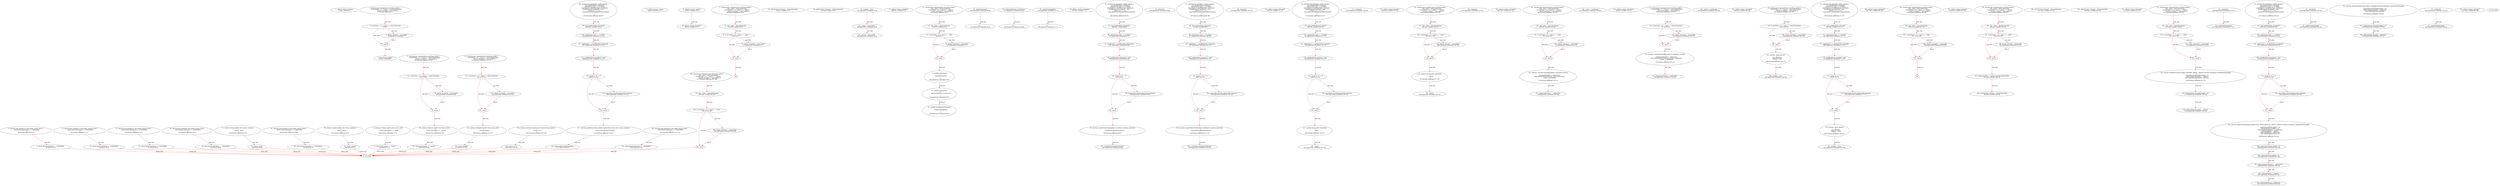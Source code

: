 digraph  {
13 [label="3_ address winner_tmstmp2;\n13-new_variable-4-4", method="", type_label=new_variable];
17 [label="4_ function play_tmstmp2(uint startTime) public {\n	if (startTime + (5 * 1 days) == block.timestamp){\n		winner_tmstmp2 = msg.sender;}}\n17-function_definition-5-7", method="play_tmstmp2(uint startTime)", type_label=function_definition];
25 [label="5_ if_startTime + (5 * 1 days) == block.timestamp\n25-if-6-7", method="play_tmstmp2(uint startTime)", type_label=if];
1428 [label="5_ end_if", method="play_tmstmp2(uint startTime)", type_label=end_if];
38 [label="6_ winner_tmstmp2 = msg.sender;\n38-expression_statement-7-7", method="play_tmstmp2(uint startTime)", type_label=expression_statement];
44 [label="7_ bool private stopped;\n44-new_variable-8-8", method="", type_label=new_variable];
49 [label="8_ function bug_tmstmp17() view public returns (bool) {\n    return block.timestamp >= 1546300800;\n  }\n49-function_definition-9-11", method="bug_tmstmp17()", type_label=function_definition];
58 [label="9_ return block.timestamp >= 1546300800;\n58-return-10-10", method="bug_tmstmp17()", type_label=return];
64 [label="11_ address private _owner;\n64-new_variable-12-12", method="", type_label=new_variable];
69 [label="12_ function bug_tmstmp37() view public returns (bool) {\n    return block.timestamp >= 1546300800;\n  }\n69-function_definition-13-15", method="bug_tmstmp37()", type_label=function_definition];
78 [label="13_ return block.timestamp >= 1546300800;\n78-return-14-14", method="bug_tmstmp37()", type_label=return];
84 [label="15_ address private _master;\n84-new_variable-16-16", method="", type_label=new_variable];
89 [label="16_ address winner_tmstmp31;\n89-new_variable-17-17", method="", type_label=new_variable];
93 [label="17_ function play_tmstmp31(uint startTime) public {\n	uint _vtime = block.timestamp;\n	if (startTime + (5 * 1 days) == _vtime){\n		winner_tmstmp31 = msg.sender;}}\n93-function_definition-18-21", method="play_tmstmp31(uint startTime)", type_label=function_definition];
101 [label="18_ uint _vtime = block.timestamp;\n101-new_variable-19-19", method="play_tmstmp31(uint startTime)", type_label=new_variable];
109 [label="19_ if_startTime + (5 * 1 days) == _vtime\n109-if-20-21", method="play_tmstmp31(uint startTime)", type_label=if];
1512 [label="19_ end_if", method="play_tmstmp31(uint startTime)", type_label=end_if];
120 [label="20_ winner_tmstmp31 = msg.sender;\n120-expression_statement-21-21", method="play_tmstmp31(uint startTime)", type_label=expression_statement];
128 [label="22_ function bug_tmstmp13() view public returns (bool) {\n    return block.timestamp >= 1546300800;\n  }\n128-function_definition-23-25", method="bug_tmstmp13()", type_label=function_definition];
137 [label="23_ return block.timestamp >= 1546300800;\n137-return-24-24", method="bug_tmstmp13()", type_label=return];
145 [label="26_ uint256 bugv_tmstmp5 = block.timestamp;\n145-new_variable-27-27", method="", type_label=new_variable];
162 [label="28_ uint256 bugv_tmstmp1 = block.timestamp;\n162-new_variable-29-29", method="", type_label=new_variable];
181 [label="32_ stopped = false;\n181-expression_statement-33-33", method="", type_label=expression_statement];
186 [label="33_ _owner = msg.sender;\n186-expression_statement-34-34", method="", type_label=expression_statement];
192 [label="34_ _master = msg.sender;\n192-expression_statement-35-35", method="", type_label=expression_statement];
214 [label="38_ function bug_tmstmp9() view public returns (bool) {\n    return block.timestamp >= 1546300800;\n  }\n214-function_definition-39-41", method="bug_tmstmp9()", type_label=function_definition];
223 [label="39_ return block.timestamp >= 1546300800;\n223-return-40-40", method="bug_tmstmp9()", type_label=return];
229 [label="41_ function owner() public view returns (address)\n    {\n        return _owner;\n    }\n229-function_definition-42-45", method="owner()", type_label=function_definition];
238 [label="43_ return _owner;\n238-return-44-44", method="owner()", type_label=return];
240 [label="45_ function bug_tmstmp25() view public returns (bool) {\n    return block.timestamp >= 1546300800;\n  }\n240-function_definition-46-48", method="bug_tmstmp25()", type_label=function_definition];
249 [label="46_ return block.timestamp >= 1546300800;\n249-return-47-47", method="bug_tmstmp25()", type_label=return];
255 [label="48_ function master() public view returns (address)\n    {\n        return _master;\n    }\n255-function_definition-49-52", method="master()", type_label=function_definition];
264 [label="50_ return _master;\n264-return-51-51", method="master()", type_label=return];
266 [label="52_ address winner_tmstmp19;\n266-new_variable-53-53", method="", type_label=new_variable];
270 [label="53_ function play_tmstmp19(uint startTime) public {\n	uint _vtime = block.timestamp;\n	if (startTime + (5 * 1 days) == _vtime){\n		winner_tmstmp19 = msg.sender;}}\n270-function_definition-54-57", method="play_tmstmp19(uint startTime)", type_label=function_definition];
278 [label="54_ uint _vtime = block.timestamp;\n278-new_variable-55-55", method="play_tmstmp19(uint startTime)", type_label=new_variable];
286 [label="55_ if_startTime + (5 * 1 days) == _vtime\n286-if-56-57", method="play_tmstmp19(uint startTime)", type_label=if];
1689 [label="55_ end_if", method="play_tmstmp19(uint startTime)", type_label=end_if];
297 [label="56_ winner_tmstmp19 = msg.sender;\n297-expression_statement-57-57", method="play_tmstmp19(uint startTime)", type_label=expression_statement];
303 [label="57_ modifier onlyOwner()\n    {\n        require(isOwner());\n        _;\n    }\n303-expression_statement-58-62", method="", type_label=expression_statement];
306 [label="59_ require(isOwner());\n306-expression_statement-60-60", method="", type_label=expression_statement];
312 [label="60_ _;\n312-expression_statement-61-61", method="", type_label=expression_statement];
314 [label="62_ modifier onlyMaster()\n    {\n        require(isMaster() || isOwner());\n        _;\n    }\n314-expression_statement-63-67", method="", type_label=expression_statement];
317 [label="64_ require(isMaster() || isOwner());\n317-expression_statement-65-65", method="", type_label=expression_statement];
326 [label="65_ _;\n326-expression_statement-66-66", method="", type_label=expression_statement];
328 [label="67_ modifier onlyWhenNotStopped()\n    {\n        require(!isStopped());\n        _;\n    }\n328-expression_statement-68-72", method="", type_label=expression_statement];
331 [label="69_ require(!isStopped());\n331-expression_statement-70-70", method="", type_label=expression_statement];
338 [label="70_ _;\n338-expression_statement-71-71", method="", type_label=expression_statement];
340 [label="72_ function isOwner() public view returns (bool)\n    {\n        return msg.sender == _owner;\n    }\n340-function_definition-73-76", method="isOwner()", type_label=function_definition];
349 [label="74_ return msg.sender == _owner;\n349-return-75-75", method="isOwner()", type_label=return];
355 [label="76_ address winner_tmstmp26;\n355-new_variable-77-77", method="", type_label=new_variable];
359 [label="77_ function play_tmstmp26(uint startTime) public {\n	if (startTime + (5 * 1 days) == block.timestamp){\n		winner_tmstmp26 = msg.sender;}}\n359-function_definition-78-80", method="play_tmstmp26(uint startTime)", type_label=function_definition];
367 [label="78_ if_startTime + (5 * 1 days) == block.timestamp\n367-if-79-80", method="play_tmstmp26(uint startTime)", type_label=if];
1770 [label="78_ end_if", method="play_tmstmp26(uint startTime)", type_label=end_if];
380 [label="79_ winner_tmstmp26 = msg.sender;\n380-expression_statement-80-80", method="play_tmstmp26(uint startTime)", type_label=expression_statement];
386 [label="80_ function isMaster() public view returns (bool)\n    {\n        return msg.sender == _master;\n    }\n386-function_definition-81-84", method="isMaster()", type_label=function_definition];
395 [label="82_ return msg.sender == _master;\n395-return-83-83", method="isMaster()", type_label=return];
401 [label="84_ function bug_tmstmp20 () public payable {\n	uint pastBlockTime_tmstmp20;  \n	require(msg.value == 10 ether);  \n        require(now != pastBlockTime_tmstmp20);  \n        pastBlockTime_tmstmp20 = now;        \n        if(now % 15 == 0) {  \n            msg.sender.transfer(address(this).balance);\n        }\n    }\n401-function_definition-85-93", method="bug_tmstmp20()", type_label=function_definition];
406 [label="85_ uint pastBlockTime_tmstmp20;\n406-new_variable-86-86", method="bug_tmstmp20()", type_label=new_variable];
411 [label="86_ require(msg.value == 10 ether);\n411-expression_statement-87-87", method="bug_tmstmp20()", type_label=expression_statement];
421 [label="87_ require(now != pastBlockTime_tmstmp20);\n421-expression_statement-88-88", method="bug_tmstmp20()", type_label=expression_statement];
428 [label="88_ pastBlockTime_tmstmp20 = now;\n428-expression_statement-89-89", method="bug_tmstmp20()", type_label=expression_statement];
432 [label="89_ if_now % 15 == 0\n432-if-90-92", method="bug_tmstmp20()", type_label=if];
1835 [label="89_ end_if", method="bug_tmstmp20()", type_label=end_if];
439 [label="90_ msg.sender.transfer(address(this).balance);\n439-expression_statement-91-91", method="bug_tmstmp20()", type_label=expression_statement];
452 [label="93_ function transferOwnership(address newOwner) external onlyOwner\n    {\n        _transferOwnership(newOwner);\n    }\n452-function_definition-94-97", method="transferOwnership(address newOwner)", type_label=function_definition];
459 [label="93_ onlyOwner\n459-expression_statement-94-94", method="transferOwnership(address newOwner)", type_label=expression_statement];
462 [label="95_ _transferOwnership(newOwner);\n462-expression_statement-96-96", method="transferOwnership(address newOwner)", type_label=expression_statement];
467 [label="97_ function bug_tmstmp32 () public payable {\n	uint pastBlockTime_tmstmp32;  \n	require(msg.value == 10 ether);  \n        require(now != pastBlockTime_tmstmp32);  \n        pastBlockTime_tmstmp32 = now;        \n        if(now % 15 == 0) {  \n            msg.sender.transfer(address(this).balance);\n        }\n    }\n467-function_definition-98-106", method="bug_tmstmp32()", type_label=function_definition];
472 [label="98_ uint pastBlockTime_tmstmp32;\n472-new_variable-99-99", method="bug_tmstmp32()", type_label=new_variable];
477 [label="99_ require(msg.value == 10 ether);\n477-expression_statement-100-100", method="bug_tmstmp32()", type_label=expression_statement];
487 [label="100_ require(now != pastBlockTime_tmstmp32);\n487-expression_statement-101-101", method="bug_tmstmp32()", type_label=expression_statement];
494 [label="101_ pastBlockTime_tmstmp32 = now;\n494-expression_statement-102-102", method="bug_tmstmp32()", type_label=expression_statement];
498 [label="102_ if_now % 15 == 0\n498-if-103-105", method="bug_tmstmp32()", type_label=if];
1901 [label="102_ end_if", method="bug_tmstmp32()", type_label=end_if];
505 [label="103_ msg.sender.transfer(address(this).balance);\n505-expression_statement-104-104", method="bug_tmstmp32()", type_label=expression_statement];
518 [label="106_ function transferMasterRole(address newMaster) external onlyOwner\n    {\n        _transferMasterRole(newMaster);\n    }\n518-function_definition-107-110", method="transferMasterRole(address newMaster)", type_label=function_definition];
525 [label="106_ onlyOwner\n525-expression_statement-107-107", method="transferMasterRole(address newMaster)", type_label=expression_statement];
528 [label="108_ _transferMasterRole(newMaster);\n528-expression_statement-109-109", method="transferMasterRole(address newMaster)", type_label=expression_statement];
533 [label="110_ address winner_tmstmp38;\n533-new_variable-111-111", method="", type_label=new_variable];
537 [label="111_ function play_tmstmp38(uint startTime) public {\n	if (startTime + (5 * 1 days) == block.timestamp){\n		winner_tmstmp38 = msg.sender;}}\n537-function_definition-112-114", method="play_tmstmp38(uint startTime)", type_label=function_definition];
545 [label="112_ if_startTime + (5 * 1 days) == block.timestamp\n545-if-113-114", method="play_tmstmp38(uint startTime)", type_label=if];
1948 [label="112_ end_if", method="play_tmstmp38(uint startTime)", type_label=end_if];
558 [label="113_ winner_tmstmp38 = msg.sender;\n558-expression_statement-114-114", method="play_tmstmp38(uint startTime)", type_label=expression_statement];
564 [label="114_ function isStopped() public view returns (bool)\n    {\n        return stopped;\n    }\n564-function_definition-115-118", method="isStopped()", type_label=function_definition];
573 [label="116_ return stopped;\n573-return-117-117", method="isStopped()", type_label=return];
575 [label="118_ function bug_tmstmp4 () public payable {\n	uint pastBlockTime_tmstmp4;  \n	require(msg.value == 10 ether);  \n        require(now != pastBlockTime_tmstmp4);  \n        pastBlockTime_tmstmp4 = now;        \n        if(now % 15 == 0) {  \n            msg.sender.transfer(address(this).balance);\n        }\n    }\n575-function_definition-119-127", method="bug_tmstmp4()", type_label=function_definition];
580 [label="119_ uint pastBlockTime_tmstmp4;\n580-new_variable-120-120", method="bug_tmstmp4()", type_label=new_variable];
585 [label="120_ require(msg.value == 10 ether);\n585-expression_statement-121-121", method="bug_tmstmp4()", type_label=expression_statement];
595 [label="121_ require(now != pastBlockTime_tmstmp4);\n595-expression_statement-122-122", method="bug_tmstmp4()", type_label=expression_statement];
602 [label="122_ pastBlockTime_tmstmp4 = now;\n602-expression_statement-123-123", method="bug_tmstmp4()", type_label=expression_statement];
606 [label="123_ if_now % 15 == 0\n606-if-124-126", method="bug_tmstmp4()", type_label=if];
2009 [label="123_ end_if", method="bug_tmstmp4()", type_label=end_if];
613 [label="124_ msg.sender.transfer(address(this).balance);\n613-expression_statement-125-125", method="bug_tmstmp4()", type_label=expression_statement];
626 [label="127_ function stop() public onlyOwner\n    {\n        _stop();\n    }\n626-function_definition-128-131", method="stop()", type_label=function_definition];
629 [label="127_ onlyOwner\n629-expression_statement-128-128", method="stop()", type_label=expression_statement];
632 [label="129_ _stop();\n632-expression_statement-130-130", method="stop()", type_label=expression_statement];
635 [label="131_ address winner_tmstmp7;\n635-new_variable-132-132", method="", type_label=new_variable];
639 [label="132_ function play_tmstmp7(uint startTime) public {\n	uint _vtime = block.timestamp;\n	if (startTime + (5 * 1 days) == _vtime){\n		winner_tmstmp7 = msg.sender;}}\n639-function_definition-133-136", method="play_tmstmp7(uint startTime)", type_label=function_definition];
647 [label="133_ uint _vtime = block.timestamp;\n647-new_variable-134-134", method="play_tmstmp7(uint startTime)", type_label=new_variable];
655 [label="134_ if_startTime + (5 * 1 days) == _vtime\n655-if-135-136", method="play_tmstmp7(uint startTime)", type_label=if];
2058 [label="134_ end_if", method="play_tmstmp7(uint startTime)", type_label=end_if];
666 [label="135_ winner_tmstmp7 = msg.sender;\n666-expression_statement-136-136", method="play_tmstmp7(uint startTime)", type_label=expression_statement];
672 [label="136_ function start() public onlyOwner\n    {\n        _start();\n    }\n672-function_definition-137-140", method="start()", type_label=function_definition];
675 [label="136_ onlyOwner\n675-expression_statement-137-137", method="start()", type_label=expression_statement];
678 [label="138_ _start();\n678-expression_statement-139-139", method="start()", type_label=expression_statement];
681 [label="140_ address winner_tmstmp23;\n681-new_variable-141-141", method="", type_label=new_variable];
685 [label="141_ function play_tmstmp23(uint startTime) public {\n	uint _vtime = block.timestamp;\n	if (startTime + (5 * 1 days) == _vtime){\n		winner_tmstmp23 = msg.sender;}}\n685-function_definition-142-145", method="play_tmstmp23(uint startTime)", type_label=function_definition];
693 [label="142_ uint _vtime = block.timestamp;\n693-new_variable-143-143", method="play_tmstmp23(uint startTime)", type_label=new_variable];
701 [label="143_ if_startTime + (5 * 1 days) == _vtime\n701-if-144-145", method="play_tmstmp23(uint startTime)", type_label=if];
2104 [label="143_ end_if", method="play_tmstmp23(uint startTime)", type_label=end_if];
712 [label="144_ winner_tmstmp23 = msg.sender;\n712-expression_statement-145-145", method="play_tmstmp23(uint startTime)", type_label=expression_statement];
718 [label="145_ function _transferOwnership(address newOwner) internal\n    {\n        require(newOwner != address(0));\n        emit OwnershipTransferred(_owner, newOwner);\n        _owner = newOwner;\n    }\n718-function_definition-146-151", method="_transferOwnership(address newOwner)", type_label=function_definition];
726 [label="147_ require(newOwner != address(0));\n726-expression_statement-148-148", method="_transferOwnership(address newOwner)", type_label=expression_statement];
741 [label="149_ _owner = newOwner;\n741-expression_statement-150-150", method="_transferOwnership(address newOwner)", type_label=expression_statement];
745 [label="151_ address winner_tmstmp14;\n745-new_variable-152-152", method="", type_label=new_variable];
749 [label="152_ function play_tmstmp14(uint startTime) public {\n	if (startTime + (5 * 1 days) == block.timestamp){\n		winner_tmstmp14 = msg.sender;}}\n749-function_definition-153-155", method="play_tmstmp14(uint startTime)", type_label=function_definition];
757 [label="153_ if_startTime + (5 * 1 days) == block.timestamp\n757-if-154-155", method="play_tmstmp14(uint startTime)", type_label=if];
2160 [label="153_ end_if", method="play_tmstmp14(uint startTime)", type_label=end_if];
770 [label="154_ winner_tmstmp14 = msg.sender;\n770-expression_statement-155-155", method="play_tmstmp14(uint startTime)", type_label=expression_statement];
776 [label="155_ function _transferMasterRole(address newMaster) internal\n    {\n        require(newMaster != address(0));\n        emit MasterRoleTransferred(_master, newMaster);\n        _master = newMaster;\n    }\n776-function_definition-156-161", method="_transferMasterRole(address newMaster)", type_label=function_definition];
784 [label="157_ require(newMaster != address(0));\n784-expression_statement-158-158", method="_transferMasterRole(address newMaster)", type_label=expression_statement];
799 [label="159_ _master = newMaster;\n799-expression_statement-160-160", method="_transferMasterRole(address newMaster)", type_label=expression_statement];
803 [label="161_ address winner_tmstmp30;\n803-new_variable-162-162", method="", type_label=new_variable];
807 [label="162_ function play_tmstmp30(uint startTime) public {\n	if (startTime + (5 * 1 days) == block.timestamp){\n		winner_tmstmp30 = msg.sender;}}\n807-function_definition-163-165", method="play_tmstmp30(uint startTime)", type_label=function_definition];
815 [label="163_ if_startTime + (5 * 1 days) == block.timestamp\n815-if-164-165", method="play_tmstmp30(uint startTime)", type_label=if];
2218 [label="163_ end_if", method="play_tmstmp30(uint startTime)", type_label=end_if];
828 [label="164_ winner_tmstmp30 = msg.sender;\n828-expression_statement-165-165", method="play_tmstmp30(uint startTime)", type_label=expression_statement];
834 [label="165_ function _stop() internal\n    {\n        emit Stopped();\n        stopped = true;\n    }\n834-function_definition-166-170", method="_stop()", type_label=function_definition];
840 [label="168_ stopped = true;\n840-expression_statement-169-169", method="_stop()", type_label=expression_statement];
845 [label="170_ function bug_tmstmp8 () public payable {\n	uint pastBlockTime_tmstmp8;  \n	require(msg.value == 10 ether);  \n        require(now != pastBlockTime_tmstmp8);  \n        pastBlockTime_tmstmp8 = now;        \n        if(now % 15 == 0) {  \n            msg.sender.transfer(address(this).balance);\n        }\n    }\n845-function_definition-171-179", method="bug_tmstmp8()", type_label=function_definition];
850 [label="171_ uint pastBlockTime_tmstmp8;\n850-new_variable-172-172", method="bug_tmstmp8()", type_label=new_variable];
855 [label="172_ require(msg.value == 10 ether);\n855-expression_statement-173-173", method="bug_tmstmp8()", type_label=expression_statement];
865 [label="173_ require(now != pastBlockTime_tmstmp8);\n865-expression_statement-174-174", method="bug_tmstmp8()", type_label=expression_statement];
872 [label="174_ pastBlockTime_tmstmp8 = now;\n872-expression_statement-175-175", method="bug_tmstmp8()", type_label=expression_statement];
876 [label="175_ if_now % 15 == 0\n876-if-176-178", method="bug_tmstmp8()", type_label=if];
2279 [label="175_ end_if", method="bug_tmstmp8()", type_label=end_if];
883 [label="176_ msg.sender.transfer(address(this).balance);\n883-expression_statement-177-177", method="bug_tmstmp8()", type_label=expression_statement];
896 [label="179_ function _start() internal\n    {\n        emit Started();\n        stopped = false;\n    }\n896-function_definition-180-184", method="_start()", type_label=function_definition];
902 [label="182_ stopped = false;\n902-expression_statement-183-183", method="_start()", type_label=expression_statement];
907 [label="184_ address winner_tmstmp39;\n907-new_variable-185-185", method="", type_label=new_variable];
911 [label="185_ function play_tmstmp39(uint startTime) public {\n	uint _vtime = block.timestamp;\n	if (startTime + (5 * 1 days) == _vtime){\n		winner_tmstmp39 = msg.sender;}}\n911-function_definition-186-189", method="play_tmstmp39(uint startTime)", type_label=function_definition];
919 [label="186_ uint _vtime = block.timestamp;\n919-new_variable-187-187", method="play_tmstmp39(uint startTime)", type_label=new_variable];
927 [label="187_ if_startTime + (5 * 1 days) == _vtime\n927-if-188-189", method="play_tmstmp39(uint startTime)", type_label=if];
2330 [label="187_ end_if", method="play_tmstmp39(uint startTime)", type_label=end_if];
938 [label="188_ winner_tmstmp39 = msg.sender;\n938-expression_statement-189-189", method="play_tmstmp39(uint startTime)", type_label=expression_statement];
950 [label="192_ address winner_tmstmp3;\n950-new_variable-193-193", method="", type_label=new_variable];
954 [label="193_ function play_tmstmp3(uint startTime) public {\n	uint _vtime = block.timestamp;\n	if (startTime + (5 * 1 days) == _vtime){\n		winner_tmstmp3 = msg.sender;}}\n954-function_definition-194-197", method="play_tmstmp3(uint startTime)", type_label=function_definition];
962 [label="194_ uint _vtime = block.timestamp;\n962-new_variable-195-195", method="play_tmstmp3(uint startTime)", type_label=new_variable];
970 [label="195_ if_startTime + (5 * 1 days) == _vtime\n970-if-196-197", method="play_tmstmp3(uint startTime)", type_label=if];
2373 [label="195_ end_if", method="play_tmstmp3(uint startTime)", type_label=end_if];
981 [label="196_ winner_tmstmp3 = msg.sender;\n981-expression_statement-197-197", method="play_tmstmp3(uint startTime)", type_label=expression_statement];
987 [label="197_ mapping(string => address) private addressMap;\n987-new_variable-198-198", method="", type_label=new_variable];
994 [label="198_ uint256 bugv_tmstmp2 = block.timestamp;\n994-new_variable-199-199", method="", type_label=new_variable];
1011 [label="200_ uint256 bugv_tmstmp3 = block.timestamp;\n1011-new_variable-201-201", method="", type_label=new_variable];
1028 [label="202_ uint256 bugv_tmstmp4 = block.timestamp;\n1028-new_variable-203-203", method="", type_label=new_variable];
1041 [label="204_ function version() external pure returns(string memory)\n    {\n        return '0.0.1';\n    }\n1041-function_definition-205-208", method="version()", type_label=function_definition];
1050 [label="206_ return '0.0.1';\n1050-return-207-207", method="version()", type_label=return];
1053 [label="208_ function bug_tmstmp36 () public payable {\n	uint pastBlockTime_tmstmp36;  \n	require(msg.value == 10 ether);  \n        require(now != pastBlockTime_tmstmp36);  \n        pastBlockTime_tmstmp36 = now;        \n        if(now % 15 == 0) {  \n            msg.sender.transfer(address(this).balance);\n        }\n    }\n1053-function_definition-209-217", method="bug_tmstmp36()", type_label=function_definition];
1058 [label="209_ uint pastBlockTime_tmstmp36;\n1058-new_variable-210-210", method="bug_tmstmp36()", type_label=new_variable];
1063 [label="210_ require(msg.value == 10 ether);\n1063-expression_statement-211-211", method="bug_tmstmp36()", type_label=expression_statement];
1073 [label="211_ require(now != pastBlockTime_tmstmp36);\n1073-expression_statement-212-212", method="bug_tmstmp36()", type_label=expression_statement];
1080 [label="212_ pastBlockTime_tmstmp36 = now;\n1080-expression_statement-213-213", method="bug_tmstmp36()", type_label=expression_statement];
1084 [label="213_ if_now % 15 == 0\n1084-if-214-216", method="bug_tmstmp36()", type_label=if];
2487 [label="213_ end_if", method="bug_tmstmp36()", type_label=end_if];
1091 [label="214_ msg.sender.transfer(address(this).balance);\n1091-expression_statement-215-215", method="bug_tmstmp36()", type_label=expression_statement];
1104 [label="217_ function getAddress(string calldata channelId) external view returns (address)\n    {\n        return addressMap[channelId];\n    }\n1104-function_definition-218-221", method="getAddress(string calldata channelId)", type_label=function_definition];
1117 [label="219_ return addressMap[channelId];\n1117-return-220-220", method="getAddress(string calldata channelId)", type_label=return];
1121 [label="221_ address winner_tmstmp35;\n1121-new_variable-222-222", method="", type_label=new_variable];
1125 [label="222_ function play_tmstmp35(uint startTime) public {\n	uint _vtime = block.timestamp;\n	if (startTime + (5 * 1 days) == _vtime){\n		winner_tmstmp35 = msg.sender;}}\n1125-function_definition-223-226", method="play_tmstmp35(uint startTime)", type_label=function_definition];
1133 [label="223_ uint _vtime = block.timestamp;\n1133-new_variable-224-224", method="play_tmstmp35(uint startTime)", type_label=new_variable];
1141 [label="224_ if_startTime + (5 * 1 days) == _vtime\n1141-if-225-226", method="play_tmstmp35(uint startTime)", type_label=if];
2544 [label="224_ end_if", method="play_tmstmp35(uint startTime)", type_label=end_if];
1152 [label="225_ winner_tmstmp35 = msg.sender;\n1152-expression_statement-226-226", method="play_tmstmp35(uint startTime)", type_label=expression_statement];
1158 [label="226_ function setAddress(string calldata channelId, address _address) external onlyMaster onlyWhenNotStopped\n    {\n        require(bytes(channelId).length > 0);\n        addressMap[channelId] = _address;\n        emit SetAddress(channelId, _address);\n    }\n1158-function_definition-227-232", method="setAddress(string calldata channelId,address _address)", type_label=function_definition];
1169 [label="226_ onlyMaster\n1169-expression_statement-227-227", method="setAddress(string calldata channelId,address _address)", type_label=expression_statement];
1171 [label="226_ onlyWhenNotStopped\n1171-expression_statement-227-227", method="setAddress(string calldata channelId,address _address)", type_label=expression_statement];
1174 [label="228_ require(bytes(channelId).length > 0);\n1174-expression_statement-229-229", method="setAddress(string calldata channelId,address _address)", type_label=expression_statement];
1185 [label="229_ addressMap[channelId] = _address;\n1185-expression_statement-230-230", method="setAddress(string calldata channelId,address _address)", type_label=expression_statement];
1197 [label="232_ function bug_tmstmp40 () public payable {\n	uint pastBlockTime_tmstmp40;  \n	require(msg.value == 10 ether);  \n        require(now != pastBlockTime_tmstmp40);  \n        pastBlockTime_tmstmp40 = now;        \n        if(now % 15 == 0) {  \n            msg.sender.transfer(address(this).balance);\n        }\n    }\n1197-function_definition-233-241", method="bug_tmstmp40()", type_label=function_definition];
1202 [label="233_ uint pastBlockTime_tmstmp40;\n1202-new_variable-234-234", method="bug_tmstmp40()", type_label=new_variable];
1207 [label="234_ require(msg.value == 10 ether);\n1207-expression_statement-235-235", method="bug_tmstmp40()", type_label=expression_statement];
1217 [label="235_ require(now != pastBlockTime_tmstmp40);\n1217-expression_statement-236-236", method="bug_tmstmp40()", type_label=expression_statement];
1224 [label="236_ pastBlockTime_tmstmp40 = now;\n1224-expression_statement-237-237", method="bug_tmstmp40()", type_label=expression_statement];
1228 [label="237_ if_now % 15 == 0\n1228-if-238-240", method="bug_tmstmp40()", type_label=if];
2631 [label="237_ end_if", method="bug_tmstmp40()", type_label=end_if];
1235 [label="238_ msg.sender.transfer(address(this).balance);\n1235-expression_statement-239-239", method="bug_tmstmp40()", type_label=expression_statement];
1248 [label="241_ function updateChannel(string calldata from, string calldata to, address _address) external onlyMaster onlyWhenNotStopped\n    {\n        require(bytes(from).length > 0);\n        require(bytes(to).length > 0);\n        require(addressMap[to] == address(0));\n        addressMap[to] = _address;\n        addressMap[from] = address(0);\n        emit UpdateAddress(from, to);\n    }\n1248-function_definition-242-250", method="updateChannel(string calldata from,string calldata to,address _address)", type_label=function_definition];
1263 [label="241_ onlyMaster\n1263-expression_statement-242-242", method="updateChannel(string calldata from,string calldata to,address _address)", type_label=expression_statement];
1265 [label="241_ onlyWhenNotStopped\n1265-expression_statement-242-242", method="updateChannel(string calldata from,string calldata to,address _address)", type_label=expression_statement];
1268 [label="243_ require(bytes(from).length > 0);\n1268-expression_statement-244-244", method="updateChannel(string calldata from,string calldata to,address _address)", type_label=expression_statement];
1279 [label="244_ require(bytes(to).length > 0);\n1279-expression_statement-245-245", method="updateChannel(string calldata from,string calldata to,address _address)", type_label=expression_statement];
1290 [label="245_ require(addressMap[to] == address(0));\n1290-expression_statement-246-246", method="updateChannel(string calldata from,string calldata to,address _address)", type_label=expression_statement];
1301 [label="246_ addressMap[to] = _address;\n1301-expression_statement-247-247", method="updateChannel(string calldata from,string calldata to,address _address)", type_label=expression_statement];
1307 [label="247_ addressMap[from] = address(0);\n1307-expression_statement-248-248", method="updateChannel(string calldata from,string calldata to,address _address)", type_label=expression_statement];
1321 [label="250_ function bug_tmstmp33() view public returns (bool) {\n    return block.timestamp >= 1546300800;\n  }\n1321-function_definition-251-253", method="bug_tmstmp33()", type_label=function_definition];
1330 [label="251_ return block.timestamp >= 1546300800;\n1330-return-252-252", method="bug_tmstmp33()", type_label=return];
1336 [label="253_ function deleteChannel(string calldata channelId) external onlyMaster onlyWhenNotStopped\n    {\n        require(bytes(channelId).length > 0);\n        addressMap[channelId] = address(0);\n        emit DeleteAddress(channelId);\n    }\n1336-function_definition-254-259", method="deleteChannel(string calldata channelId)", type_label=function_definition];
1343 [label="253_ onlyMaster\n1343-expression_statement-254-254", method="deleteChannel(string calldata channelId)", type_label=expression_statement];
1345 [label="253_ onlyWhenNotStopped\n1345-expression_statement-254-254", method="deleteChannel(string calldata channelId)", type_label=expression_statement];
1348 [label="255_ require(bytes(channelId).length > 0);\n1348-expression_statement-256-256", method="deleteChannel(string calldata channelId)", type_label=expression_statement];
1359 [label="256_ addressMap[channelId] = address(0);\n1359-expression_statement-257-257", method="deleteChannel(string calldata channelId)", type_label=expression_statement];
1371 [label="259_ address winner_tmstmp27;\n1371-new_variable-260-260", method="", type_label=new_variable];
1375 [label="260_ function play_tmstmp27(uint startTime) public {\n	uint _vtime = block.timestamp;\n	if (startTime + (5 * 1 days) == _vtime){\n		winner_tmstmp27 = msg.sender;}}\n1375-function_definition-261-264", method="play_tmstmp27(uint startTime)", type_label=function_definition];
1383 [label="261_ uint _vtime = block.timestamp;\n1383-new_variable-262-262", method="play_tmstmp27(uint startTime)", type_label=new_variable];
1391 [label="262_ if_startTime + (5 * 1 days) == _vtime\n1391-if-263-264", method="play_tmstmp27(uint startTime)", type_label=if];
2794 [label="262_ end_if", method="play_tmstmp27(uint startTime)", type_label=end_if];
1402 [label="263_ winner_tmstmp27 = msg.sender;\n1402-expression_statement-264-264", method="play_tmstmp27(uint startTime)", type_label=expression_statement];
1 [label="0_ start_node", method="", type_label=start];
2 [label="0_ exit_node", method="", type_label=exit];
126;
944;
17 -> 25  [color=red, controlflow_type=next_line, edge_type=CFG_edge, key=0, label=next_line];
25 -> 38  [color=red, controlflow_type=pos_next, edge_type=CFG_edge, key=0, label=pos_next];
25 -> 1428  [color=red, controlflow_type=neg_next, edge_type=CFG_edge, key=0, label=neg_next];
1428 -> 44  [color=red, controlflow_type=next_line, edge_type=CFG_edge, key=0, label=next_line];
38 -> 1428  [color=red, controlflow_type=end_if, edge_type=CFG_edge, key=0, label=end_if];
49 -> 58  [color=red, controlflow_type=next_line, edge_type=CFG_edge, key=0, label=next_line];
58 -> 2  [color=red, controlflow_type=return_exit, edge_type=CFG_edge, key=0, label=return_exit];
69 -> 78  [color=red, controlflow_type=next_line, edge_type=CFG_edge, key=0, label=next_line];
78 -> 2  [color=red, controlflow_type=return_exit, edge_type=CFG_edge, key=0, label=return_exit];
84 -> 89  [color=red, controlflow_type=next_line, edge_type=CFG_edge, key=0, label=next_line];
93 -> 101  [color=red, controlflow_type=next_line, edge_type=CFG_edge, key=0, label=next_line];
101 -> 109  [color=red, controlflow_type=next_line, edge_type=CFG_edge, key=0, label=next_line];
109 -> 120  [color=red, controlflow_type=pos_next, edge_type=CFG_edge, key=0, label=pos_next];
109 -> 1512  [color=red, controlflow_type=neg_next, edge_type=CFG_edge, key=0, label=neg_next];
1512 -> 126  [color=red, controlflow_type=next_line, edge_type=CFG_edge, key=0, label=next_line];
120 -> 1512  [color=red, controlflow_type=end_if, edge_type=CFG_edge, key=0, label=end_if];
128 -> 137  [color=red, controlflow_type=next_line, edge_type=CFG_edge, key=0, label=next_line];
137 -> 2  [color=red, controlflow_type=return_exit, edge_type=CFG_edge, key=0, label=return_exit];
181 -> 186  [color=red, controlflow_type=next_line, edge_type=CFG_edge, key=0, label=next_line];
186 -> 192  [color=red, controlflow_type=next_line, edge_type=CFG_edge, key=0, label=next_line];
214 -> 223  [color=red, controlflow_type=next_line, edge_type=CFG_edge, key=0, label=next_line];
223 -> 2  [color=red, controlflow_type=return_exit, edge_type=CFG_edge, key=0, label=return_exit];
229 -> 238  [color=red, controlflow_type=next_line, edge_type=CFG_edge, key=0, label=next_line];
238 -> 2  [color=red, controlflow_type=return_exit, edge_type=CFG_edge, key=0, label=return_exit];
240 -> 249  [color=red, controlflow_type=next_line, edge_type=CFG_edge, key=0, label=next_line];
249 -> 2  [color=red, controlflow_type=return_exit, edge_type=CFG_edge, key=0, label=return_exit];
255 -> 264  [color=red, controlflow_type=next_line, edge_type=CFG_edge, key=0, label=next_line];
264 -> 2  [color=red, controlflow_type=return_exit, edge_type=CFG_edge, key=0, label=return_exit];
270 -> 278  [color=red, controlflow_type=next_line, edge_type=CFG_edge, key=0, label=next_line];
278 -> 286  [color=red, controlflow_type=next_line, edge_type=CFG_edge, key=0, label=next_line];
286 -> 297  [color=red, controlflow_type=pos_next, edge_type=CFG_edge, key=0, label=pos_next];
286 -> 1689  [color=red, controlflow_type=neg_next, edge_type=CFG_edge, key=0, label=neg_next];
1689 -> 303  [color=red, controlflow_type=next_line, edge_type=CFG_edge, key=0, label=next_line];
297 -> 1689  [color=red, controlflow_type=end_if, edge_type=CFG_edge, key=0, label=end_if];
303 -> 314  [color=red, controlflow_type=next_line, edge_type=CFG_edge, key=0, label=next_line];
306 -> 312  [color=red, controlflow_type=next_line, edge_type=CFG_edge, key=0, label=next_line];
314 -> 328  [color=red, controlflow_type=next_line, edge_type=CFG_edge, key=0, label=next_line];
317 -> 326  [color=red, controlflow_type=next_line, edge_type=CFG_edge, key=0, label=next_line];
331 -> 338  [color=red, controlflow_type=next_line, edge_type=CFG_edge, key=0, label=next_line];
340 -> 349  [color=red, controlflow_type=next_line, edge_type=CFG_edge, key=0, label=next_line];
349 -> 2  [color=red, controlflow_type=return_exit, edge_type=CFG_edge, key=0, label=return_exit];
359 -> 367  [color=red, controlflow_type=next_line, edge_type=CFG_edge, key=0, label=next_line];
367 -> 380  [color=red, controlflow_type=pos_next, edge_type=CFG_edge, key=0, label=pos_next];
367 -> 1770  [color=red, controlflow_type=neg_next, edge_type=CFG_edge, key=0, label=neg_next];
1770 -> 386  [color=red, controlflow_type=next_line, edge_type=CFG_edge, key=0, label=next_line];
380 -> 1770  [color=red, controlflow_type=end_if, edge_type=CFG_edge, key=0, label=end_if];
386 -> 395  [color=red, controlflow_type=next_line, edge_type=CFG_edge, key=0, label=next_line];
395 -> 2  [color=red, controlflow_type=return_exit, edge_type=CFG_edge, key=0, label=return_exit];
401 -> 406  [color=red, controlflow_type=next_line, edge_type=CFG_edge, key=0, label=next_line];
406 -> 411  [color=red, controlflow_type=next_line, edge_type=CFG_edge, key=0, label=next_line];
411 -> 421  [color=red, controlflow_type=next_line, edge_type=CFG_edge, key=0, label=next_line];
421 -> 428  [color=red, controlflow_type=next_line, edge_type=CFG_edge, key=0, label=next_line];
428 -> 432  [color=red, controlflow_type=next_line, edge_type=CFG_edge, key=0, label=next_line];
432 -> 439  [color=red, controlflow_type=pos_next, edge_type=CFG_edge, key=0, label=pos_next];
432 -> 1835  [color=red, controlflow_type=neg_next, edge_type=CFG_edge, key=0, label=neg_next];
1835 -> 452  [color=red, controlflow_type=next_line, edge_type=CFG_edge, key=0, label=next_line];
439 -> 1835  [color=red, controlflow_type=end_if, edge_type=CFG_edge, key=0, label=end_if];
452 -> 462  [color=red, controlflow_type=next_line, edge_type=CFG_edge, key=0, label=next_line];
467 -> 472  [color=red, controlflow_type=next_line, edge_type=CFG_edge, key=0, label=next_line];
472 -> 477  [color=red, controlflow_type=next_line, edge_type=CFG_edge, key=0, label=next_line];
477 -> 487  [color=red, controlflow_type=next_line, edge_type=CFG_edge, key=0, label=next_line];
487 -> 494  [color=red, controlflow_type=next_line, edge_type=CFG_edge, key=0, label=next_line];
494 -> 498  [color=red, controlflow_type=next_line, edge_type=CFG_edge, key=0, label=next_line];
498 -> 505  [color=red, controlflow_type=pos_next, edge_type=CFG_edge, key=0, label=pos_next];
498 -> 1901  [color=red, controlflow_type=neg_next, edge_type=CFG_edge, key=0, label=neg_next];
1901 -> 518  [color=red, controlflow_type=next_line, edge_type=CFG_edge, key=0, label=next_line];
505 -> 1901  [color=red, controlflow_type=end_if, edge_type=CFG_edge, key=0, label=end_if];
518 -> 528  [color=red, controlflow_type=next_line, edge_type=CFG_edge, key=0, label=next_line];
537 -> 545  [color=red, controlflow_type=next_line, edge_type=CFG_edge, key=0, label=next_line];
545 -> 558  [color=red, controlflow_type=pos_next, edge_type=CFG_edge, key=0, label=pos_next];
545 -> 1948  [color=red, controlflow_type=neg_next, edge_type=CFG_edge, key=0, label=neg_next];
1948 -> 564  [color=red, controlflow_type=next_line, edge_type=CFG_edge, key=0, label=next_line];
558 -> 1948  [color=red, controlflow_type=end_if, edge_type=CFG_edge, key=0, label=end_if];
564 -> 573  [color=red, controlflow_type=next_line, edge_type=CFG_edge, key=0, label=next_line];
573 -> 2  [color=red, controlflow_type=return_exit, edge_type=CFG_edge, key=0, label=return_exit];
575 -> 580  [color=red, controlflow_type=next_line, edge_type=CFG_edge, key=0, label=next_line];
580 -> 585  [color=red, controlflow_type=next_line, edge_type=CFG_edge, key=0, label=next_line];
585 -> 595  [color=red, controlflow_type=next_line, edge_type=CFG_edge, key=0, label=next_line];
595 -> 602  [color=red, controlflow_type=next_line, edge_type=CFG_edge, key=0, label=next_line];
602 -> 606  [color=red, controlflow_type=next_line, edge_type=CFG_edge, key=0, label=next_line];
606 -> 613  [color=red, controlflow_type=pos_next, edge_type=CFG_edge, key=0, label=pos_next];
606 -> 2009  [color=red, controlflow_type=neg_next, edge_type=CFG_edge, key=0, label=neg_next];
2009 -> 626  [color=red, controlflow_type=next_line, edge_type=CFG_edge, key=0, label=next_line];
613 -> 2009  [color=red, controlflow_type=end_if, edge_type=CFG_edge, key=0, label=end_if];
626 -> 632  [color=red, controlflow_type=next_line, edge_type=CFG_edge, key=0, label=next_line];
639 -> 647  [color=red, controlflow_type=next_line, edge_type=CFG_edge, key=0, label=next_line];
647 -> 655  [color=red, controlflow_type=next_line, edge_type=CFG_edge, key=0, label=next_line];
655 -> 666  [color=red, controlflow_type=pos_next, edge_type=CFG_edge, key=0, label=pos_next];
655 -> 2058  [color=red, controlflow_type=neg_next, edge_type=CFG_edge, key=0, label=neg_next];
2058 -> 672  [color=red, controlflow_type=next_line, edge_type=CFG_edge, key=0, label=next_line];
666 -> 2058  [color=red, controlflow_type=end_if, edge_type=CFG_edge, key=0, label=end_if];
672 -> 678  [color=red, controlflow_type=next_line, edge_type=CFG_edge, key=0, label=next_line];
685 -> 693  [color=red, controlflow_type=next_line, edge_type=CFG_edge, key=0, label=next_line];
693 -> 701  [color=red, controlflow_type=next_line, edge_type=CFG_edge, key=0, label=next_line];
701 -> 712  [color=red, controlflow_type=pos_next, edge_type=CFG_edge, key=0, label=pos_next];
701 -> 2104  [color=red, controlflow_type=neg_next, edge_type=CFG_edge, key=0, label=neg_next];
2104 -> 718  [color=red, controlflow_type=next_line, edge_type=CFG_edge, key=0, label=next_line];
712 -> 2104  [color=red, controlflow_type=end_if, edge_type=CFG_edge, key=0, label=end_if];
718 -> 726  [color=red, controlflow_type=next_line, edge_type=CFG_edge, key=0, label=next_line];
749 -> 757  [color=red, controlflow_type=next_line, edge_type=CFG_edge, key=0, label=next_line];
757 -> 770  [color=red, controlflow_type=pos_next, edge_type=CFG_edge, key=0, label=pos_next];
757 -> 2160  [color=red, controlflow_type=neg_next, edge_type=CFG_edge, key=0, label=neg_next];
2160 -> 776  [color=red, controlflow_type=next_line, edge_type=CFG_edge, key=0, label=next_line];
770 -> 2160  [color=red, controlflow_type=end_if, edge_type=CFG_edge, key=0, label=end_if];
776 -> 784  [color=red, controlflow_type=next_line, edge_type=CFG_edge, key=0, label=next_line];
807 -> 815  [color=red, controlflow_type=next_line, edge_type=CFG_edge, key=0, label=next_line];
815 -> 828  [color=red, controlflow_type=pos_next, edge_type=CFG_edge, key=0, label=pos_next];
815 -> 2218  [color=red, controlflow_type=neg_next, edge_type=CFG_edge, key=0, label=neg_next];
2218 -> 834  [color=red, controlflow_type=next_line, edge_type=CFG_edge, key=0, label=next_line];
828 -> 2218  [color=red, controlflow_type=end_if, edge_type=CFG_edge, key=0, label=end_if];
834 -> 840  [color=red, controlflow_type=next_line, edge_type=CFG_edge, key=0, label=next_line];
845 -> 850  [color=red, controlflow_type=next_line, edge_type=CFG_edge, key=0, label=next_line];
850 -> 855  [color=red, controlflow_type=next_line, edge_type=CFG_edge, key=0, label=next_line];
855 -> 865  [color=red, controlflow_type=next_line, edge_type=CFG_edge, key=0, label=next_line];
865 -> 872  [color=red, controlflow_type=next_line, edge_type=CFG_edge, key=0, label=next_line];
872 -> 876  [color=red, controlflow_type=next_line, edge_type=CFG_edge, key=0, label=next_line];
876 -> 883  [color=red, controlflow_type=pos_next, edge_type=CFG_edge, key=0, label=pos_next];
876 -> 2279  [color=red, controlflow_type=neg_next, edge_type=CFG_edge, key=0, label=neg_next];
2279 -> 896  [color=red, controlflow_type=next_line, edge_type=CFG_edge, key=0, label=next_line];
883 -> 2279  [color=red, controlflow_type=end_if, edge_type=CFG_edge, key=0, label=end_if];
896 -> 902  [color=red, controlflow_type=next_line, edge_type=CFG_edge, key=0, label=next_line];
911 -> 919  [color=red, controlflow_type=next_line, edge_type=CFG_edge, key=0, label=next_line];
919 -> 927  [color=red, controlflow_type=next_line, edge_type=CFG_edge, key=0, label=next_line];
927 -> 938  [color=red, controlflow_type=pos_next, edge_type=CFG_edge, key=0, label=pos_next];
927 -> 2330  [color=red, controlflow_type=neg_next, edge_type=CFG_edge, key=0, label=neg_next];
2330 -> 944  [color=red, controlflow_type=next_line, edge_type=CFG_edge, key=0, label=next_line];
938 -> 2330  [color=red, controlflow_type=end_if, edge_type=CFG_edge, key=0, label=end_if];
954 -> 962  [color=red, controlflow_type=next_line, edge_type=CFG_edge, key=0, label=next_line];
962 -> 970  [color=red, controlflow_type=next_line, edge_type=CFG_edge, key=0, label=next_line];
970 -> 981  [color=red, controlflow_type=pos_next, edge_type=CFG_edge, key=0, label=pos_next];
970 -> 2373  [color=red, controlflow_type=neg_next, edge_type=CFG_edge, key=0, label=neg_next];
2373 -> 987  [color=red, controlflow_type=next_line, edge_type=CFG_edge, key=0, label=next_line];
981 -> 2373  [color=red, controlflow_type=end_if, edge_type=CFG_edge, key=0, label=end_if];
987 -> 994  [color=red, controlflow_type=next_line, edge_type=CFG_edge, key=0, label=next_line];
1041 -> 1050  [color=red, controlflow_type=next_line, edge_type=CFG_edge, key=0, label=next_line];
1050 -> 2  [color=red, controlflow_type=return_exit, edge_type=CFG_edge, key=0, label=return_exit];
1053 -> 1058  [color=red, controlflow_type=next_line, edge_type=CFG_edge, key=0, label=next_line];
1058 -> 1063  [color=red, controlflow_type=next_line, edge_type=CFG_edge, key=0, label=next_line];
1063 -> 1073  [color=red, controlflow_type=next_line, edge_type=CFG_edge, key=0, label=next_line];
1073 -> 1080  [color=red, controlflow_type=next_line, edge_type=CFG_edge, key=0, label=next_line];
1080 -> 1084  [color=red, controlflow_type=next_line, edge_type=CFG_edge, key=0, label=next_line];
1084 -> 1091  [color=red, controlflow_type=pos_next, edge_type=CFG_edge, key=0, label=pos_next];
1084 -> 2487  [color=red, controlflow_type=neg_next, edge_type=CFG_edge, key=0, label=neg_next];
2487 -> 1104  [color=red, controlflow_type=next_line, edge_type=CFG_edge, key=0, label=next_line];
1091 -> 2487  [color=red, controlflow_type=end_if, edge_type=CFG_edge, key=0, label=end_if];
1104 -> 1117  [color=red, controlflow_type=next_line, edge_type=CFG_edge, key=0, label=next_line];
1117 -> 2  [color=red, controlflow_type=return_exit, edge_type=CFG_edge, key=0, label=return_exit];
1125 -> 1133  [color=red, controlflow_type=next_line, edge_type=CFG_edge, key=0, label=next_line];
1133 -> 1141  [color=red, controlflow_type=next_line, edge_type=CFG_edge, key=0, label=next_line];
1141 -> 1152  [color=red, controlflow_type=pos_next, edge_type=CFG_edge, key=0, label=pos_next];
1141 -> 2544  [color=red, controlflow_type=neg_next, edge_type=CFG_edge, key=0, label=neg_next];
2544 -> 1158  [color=red, controlflow_type=next_line, edge_type=CFG_edge, key=0, label=next_line];
1152 -> 2544  [color=red, controlflow_type=end_if, edge_type=CFG_edge, key=0, label=end_if];
1158 -> 1174  [color=red, controlflow_type=next_line, edge_type=CFG_edge, key=0, label=next_line];
1169 -> 1171  [color=red, controlflow_type=next_line, edge_type=CFG_edge, key=0, label=next_line];
1174 -> 1185  [color=red, controlflow_type=next_line, edge_type=CFG_edge, key=0, label=next_line];
1197 -> 1202  [color=red, controlflow_type=next_line, edge_type=CFG_edge, key=0, label=next_line];
1202 -> 1207  [color=red, controlflow_type=next_line, edge_type=CFG_edge, key=0, label=next_line];
1207 -> 1217  [color=red, controlflow_type=next_line, edge_type=CFG_edge, key=0, label=next_line];
1217 -> 1224  [color=red, controlflow_type=next_line, edge_type=CFG_edge, key=0, label=next_line];
1224 -> 1228  [color=red, controlflow_type=next_line, edge_type=CFG_edge, key=0, label=next_line];
1228 -> 1235  [color=red, controlflow_type=pos_next, edge_type=CFG_edge, key=0, label=pos_next];
1228 -> 2631  [color=red, controlflow_type=neg_next, edge_type=CFG_edge, key=0, label=neg_next];
2631 -> 1248  [color=red, controlflow_type=next_line, edge_type=CFG_edge, key=0, label=next_line];
1235 -> 2631  [color=red, controlflow_type=end_if, edge_type=CFG_edge, key=0, label=end_if];
1248 -> 1268  [color=red, controlflow_type=next_line, edge_type=CFG_edge, key=0, label=next_line];
1263 -> 1265  [color=red, controlflow_type=next_line, edge_type=CFG_edge, key=0, label=next_line];
1268 -> 1279  [color=red, controlflow_type=next_line, edge_type=CFG_edge, key=0, label=next_line];
1279 -> 1290  [color=red, controlflow_type=next_line, edge_type=CFG_edge, key=0, label=next_line];
1290 -> 1301  [color=red, controlflow_type=next_line, edge_type=CFG_edge, key=0, label=next_line];
1301 -> 1307  [color=red, controlflow_type=next_line, edge_type=CFG_edge, key=0, label=next_line];
1321 -> 1330  [color=red, controlflow_type=next_line, edge_type=CFG_edge, key=0, label=next_line];
1330 -> 2  [color=red, controlflow_type=return_exit, edge_type=CFG_edge, key=0, label=return_exit];
1336 -> 1348  [color=red, controlflow_type=next_line, edge_type=CFG_edge, key=0, label=next_line];
1343 -> 1345  [color=red, controlflow_type=next_line, edge_type=CFG_edge, key=0, label=next_line];
1348 -> 1359  [color=red, controlflow_type=next_line, edge_type=CFG_edge, key=0, label=next_line];
1375 -> 1383  [color=red, controlflow_type=next_line, edge_type=CFG_edge, key=0, label=next_line];
1383 -> 1391  [color=red, controlflow_type=next_line, edge_type=CFG_edge, key=0, label=next_line];
1391 -> 1402  [color=red, controlflow_type=pos_next, edge_type=CFG_edge, key=0, label=pos_next];
1391 -> 2794  [color=red, controlflow_type=neg_next, edge_type=CFG_edge, key=0, label=neg_next];
2794 -> 2  [color=red, controlflow_type=next_line, edge_type=CFG_edge, key=0, label=next_line];
1402 -> 2794  [color=red, controlflow_type=end_if, edge_type=CFG_edge, key=0, label=end_if];
}
